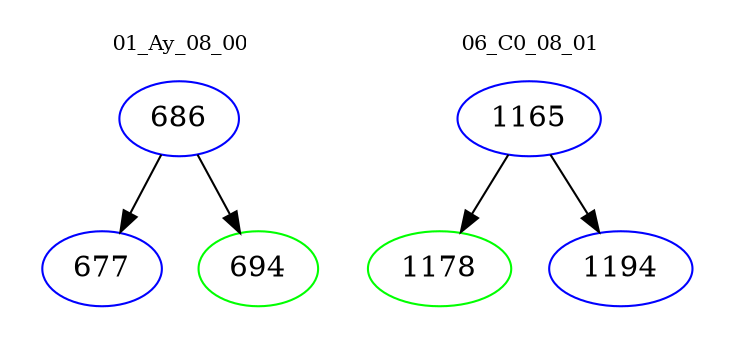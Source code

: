 digraph{
subgraph cluster_0 {
color = white
label = "01_Ay_08_00";
fontsize=10;
T0_686 [label="686", color="blue"]
T0_686 -> T0_677 [color="black"]
T0_677 [label="677", color="blue"]
T0_686 -> T0_694 [color="black"]
T0_694 [label="694", color="green"]
}
subgraph cluster_1 {
color = white
label = "06_C0_08_01";
fontsize=10;
T1_1165 [label="1165", color="blue"]
T1_1165 -> T1_1178 [color="black"]
T1_1178 [label="1178", color="green"]
T1_1165 -> T1_1194 [color="black"]
T1_1194 [label="1194", color="blue"]
}
}
